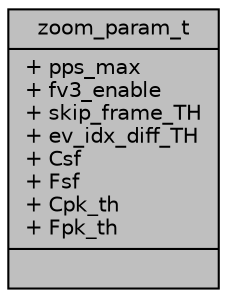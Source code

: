 digraph "zoom_param_t"
{
 // INTERACTIVE_SVG=YES
 // LATEX_PDF_SIZE
  bgcolor="transparent";
  edge [fontname="Helvetica",fontsize="10",labelfontname="Helvetica",labelfontsize="10"];
  node [fontname="Helvetica",fontsize="10",shape=record];
  Node1 [label="{zoom_param_t\n|+ pps_max\l+ fv3_enable\l+ skip_frame_TH\l+ ev_idx_diff_TH\l+ Csf\l+ Fsf\l+ Cpk_th\l+ Fpk_th\l|}",height=0.2,width=0.4,color="black", fillcolor="grey75", style="filled", fontcolor="black",tooltip=" "];
}

